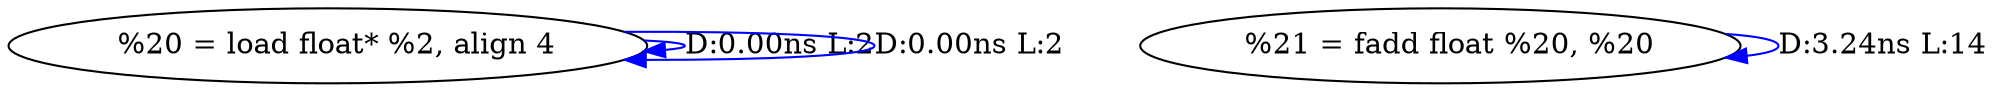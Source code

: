 digraph {
Node0x2cd77b0[label="  %20 = load float* %2, align 4"];
Node0x2cd77b0 -> Node0x2cd77b0[label="D:0.00ns L:2",color=blue];
Node0x2cd77b0 -> Node0x2cd77b0[label="D:0.00ns L:2",color=blue];
Node0x2cd7890[label="  %21 = fadd float %20, %20"];
Node0x2cd7890 -> Node0x2cd7890[label="D:3.24ns L:14",color=blue];
}
